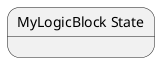 @startuml MyLogicBlock
state "MyLogicBlock State" as Chickensoft_LogicBlocks_Tests_Fixtures_MyLogicBlock_State
@enduml